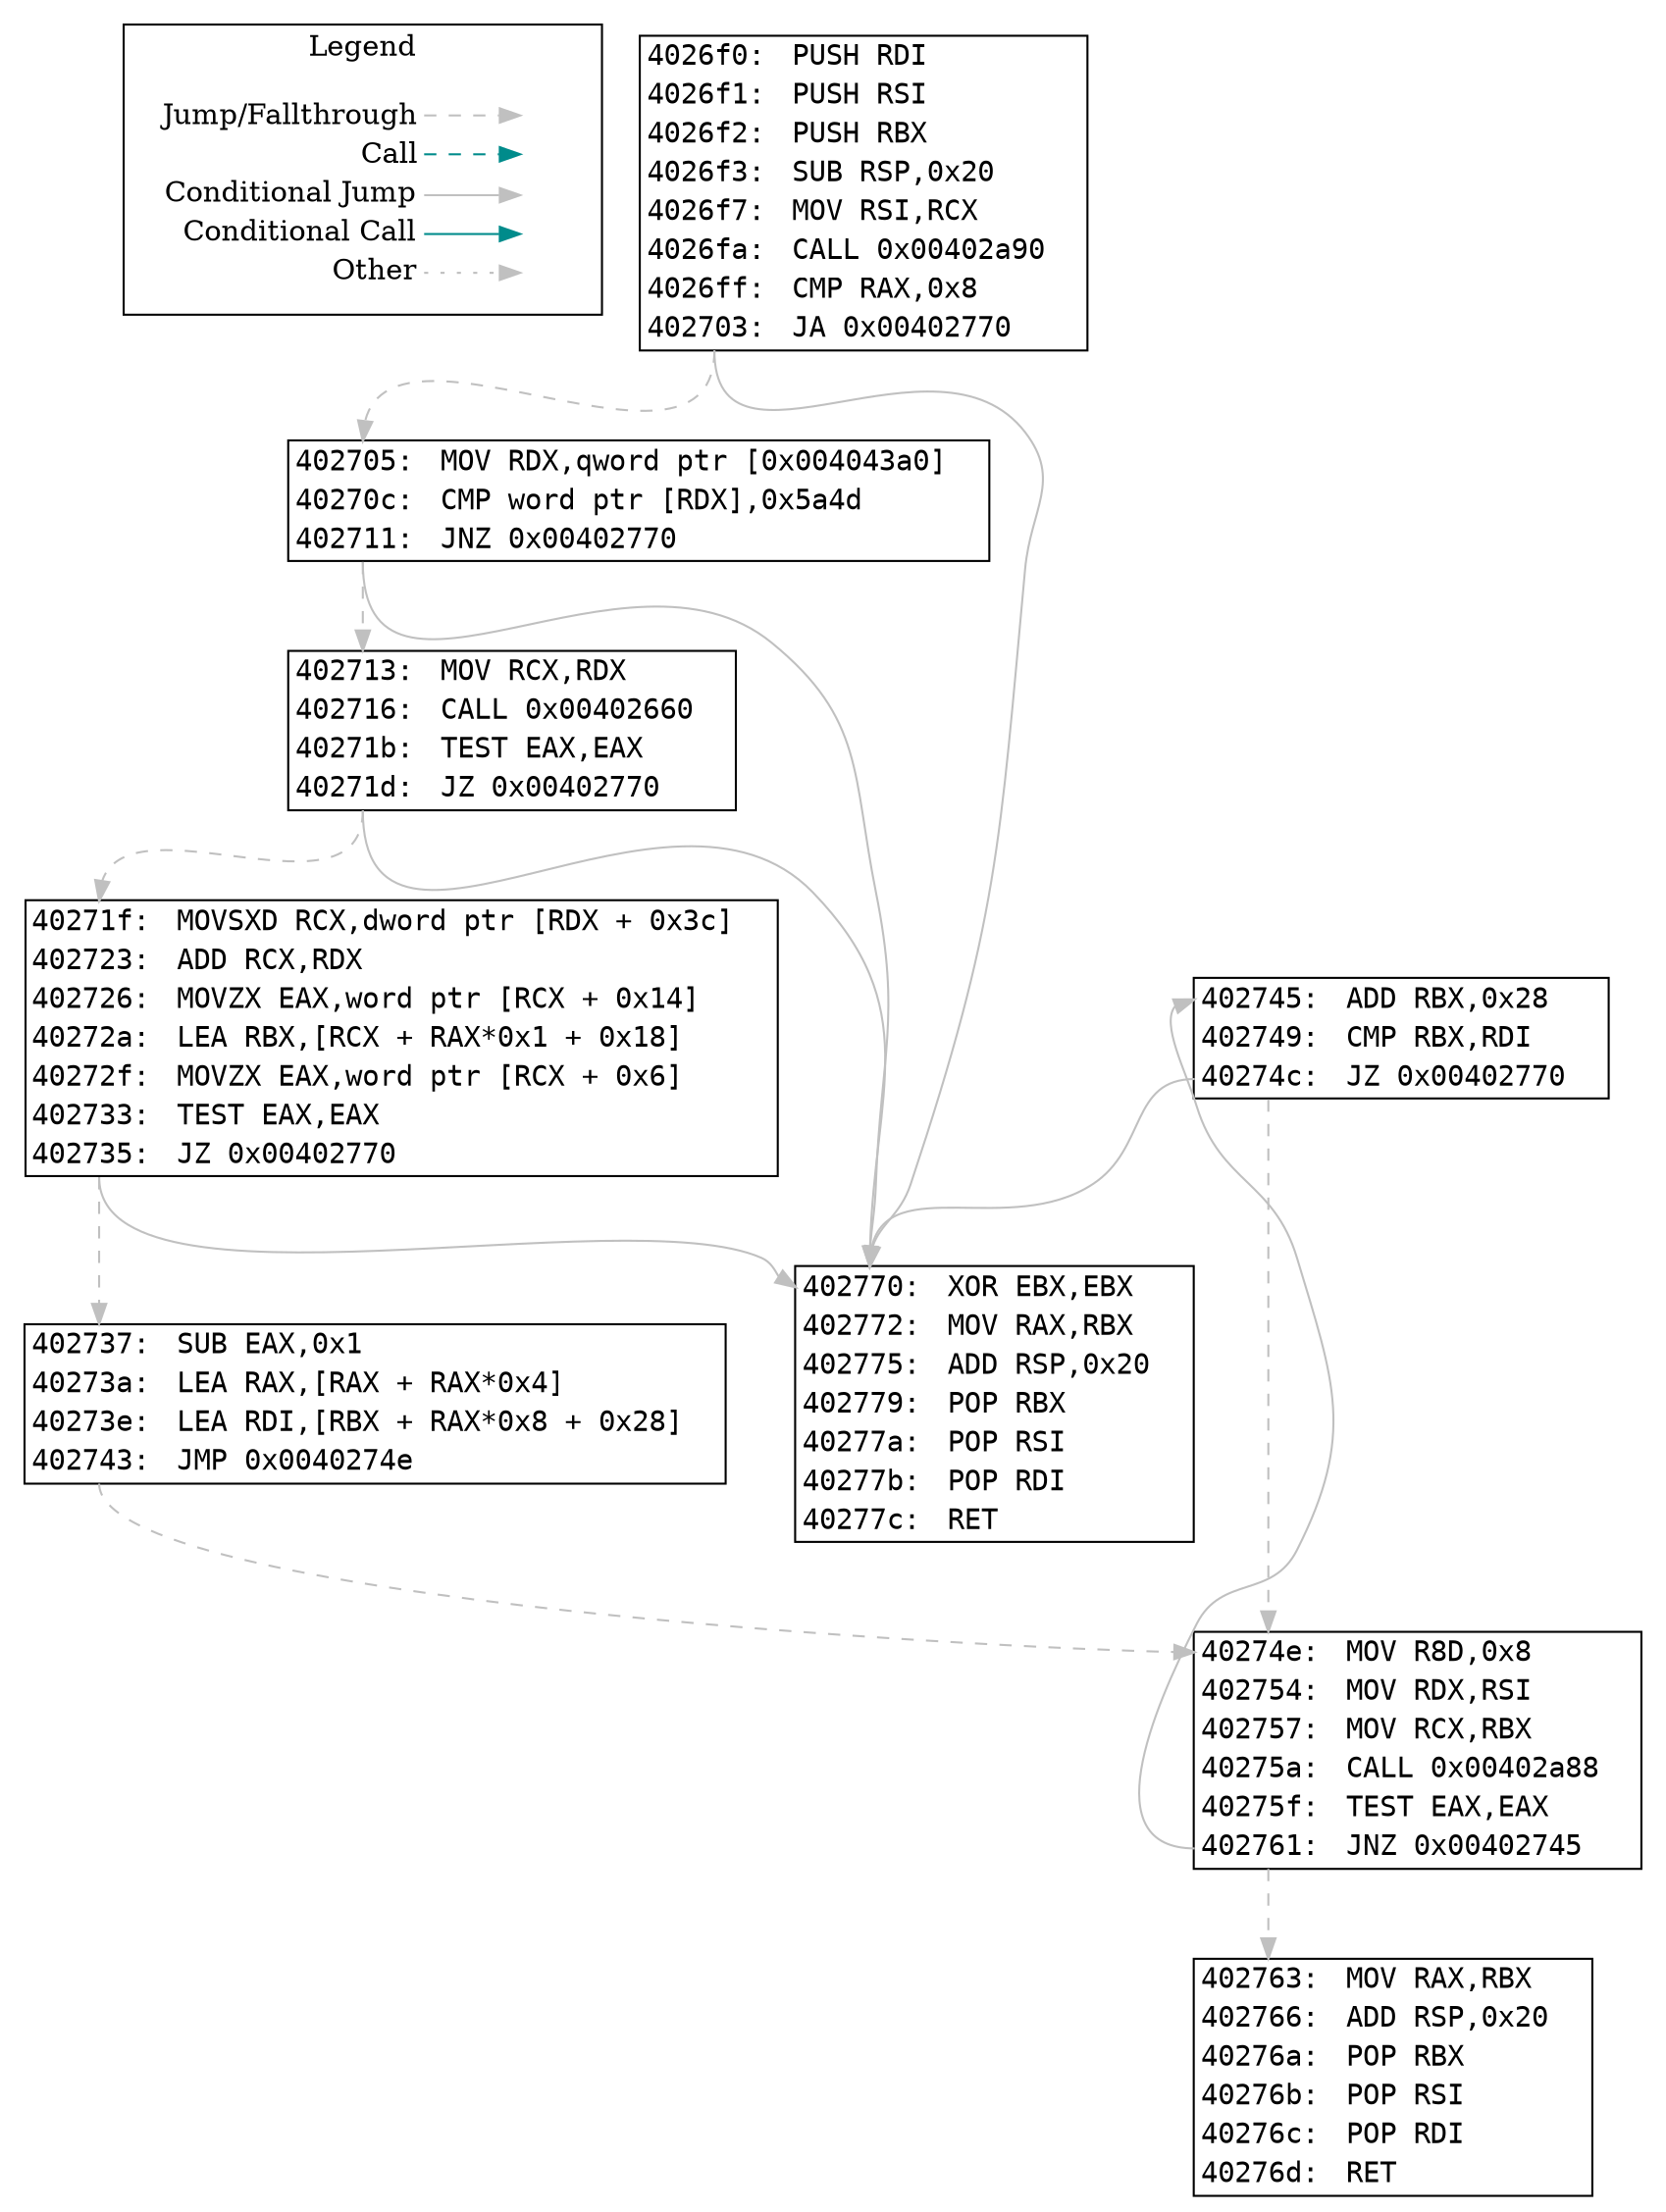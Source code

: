 digraph "func 0x4026f0" {
  newrank=true;
  // Flow Type Legend
  subgraph cluster_01 { 
    rank=same;
    node [shape=plaintext]
    label = "Legend";
    key [label=<<table border="0" cellpadding="2" cellspacing="0" cellborder="0">
                  <tr><td align="right" port="i1">Jump/Fallthrough</td></tr>
                  <tr><td align="right" port="i2">Call</td></tr>
                  <tr><td align="right" port="i3">Conditional Jump</td></tr>
                  <tr><td align="right" port="i4">Conditional Call</td></tr>
                  <tr><td align="right" port="i5">Other</td></tr>
               </table>>];
    key2 [label=<<table border="0" cellpadding="2" cellspacing="0" cellborder="0">
                   <tr><td port="i1">&nbsp;</td></tr>
                   <tr><td port="i2">&nbsp;</td></tr>
                   <tr><td port="i3">&nbsp;</td></tr>
                   <tr><td port="i4">&nbsp;</td></tr>
                   <tr><td port="i5">&nbsp;</td></tr>
                </table>>];
    key:i1:e -> key2:i1:w [color=gray style=dashed];
    key:i2:e -> key2:i2:w [color=cyan4 style=dashed];
    key:i3:e -> key2:i3:w [color=gray];
    key:i4:e -> key2:i4:w [color=cyan4];
    key:i5:e -> key2:i5:w [color=gray style=dotted];
  }
  bb_4026f0 [shape=plaintext label=<
    <TABLE BORDER="1" CELLBORDER="0" CELLSPACING="0">
      <TR>
        <TD PORT="insn_4026f0" ALIGN="RIGHT"><FONT FACE="monospace">4026f0: </FONT></TD>
        <TD ALIGN="LEFT"><FONT FACE="monospace">PUSH RDI</FONT></TD>
        <TD>&nbsp;&nbsp;&nbsp;</TD> // for spacing
      </TR>
      <TR>
        <TD PORT="insn_4026f1" ALIGN="RIGHT"><FONT FACE="monospace">4026f1: </FONT></TD>
        <TD ALIGN="LEFT"><FONT FACE="monospace">PUSH RSI</FONT></TD>
        <TD>&nbsp;&nbsp;&nbsp;</TD> // for spacing
      </TR>
      <TR>
        <TD PORT="insn_4026f2" ALIGN="RIGHT"><FONT FACE="monospace">4026f2: </FONT></TD>
        <TD ALIGN="LEFT"><FONT FACE="monospace">PUSH RBX</FONT></TD>
        <TD>&nbsp;&nbsp;&nbsp;</TD> // for spacing
      </TR>
      <TR>
        <TD PORT="insn_4026f3" ALIGN="RIGHT"><FONT FACE="monospace">4026f3: </FONT></TD>
        <TD ALIGN="LEFT"><FONT FACE="monospace">SUB RSP,0x20</FONT></TD>
        <TD>&nbsp;&nbsp;&nbsp;</TD> // for spacing
      </TR>
      <TR>
        <TD PORT="insn_4026f7" ALIGN="RIGHT"><FONT FACE="monospace">4026f7: </FONT></TD>
        <TD ALIGN="LEFT"><FONT FACE="monospace">MOV RSI,RCX</FONT></TD>
        <TD>&nbsp;&nbsp;&nbsp;</TD> // for spacing
      </TR>
      <TR>
        <TD PORT="insn_4026fa" ALIGN="RIGHT"><FONT FACE="monospace">4026fa: </FONT></TD>
        <TD ALIGN="LEFT"><FONT FACE="monospace">CALL 0x00402a90</FONT></TD>
        <TD>&nbsp;&nbsp;&nbsp;</TD> // for spacing
      </TR>
      <TR>
        <TD PORT="insn_4026ff" ALIGN="RIGHT"><FONT FACE="monospace">4026ff: </FONT></TD>
        <TD ALIGN="LEFT"><FONT FACE="monospace">CMP RAX,0x8</FONT></TD>
        <TD>&nbsp;&nbsp;&nbsp;</TD> // for spacing
      </TR>
      <TR>
        <TD PORT="insn_402703" ALIGN="RIGHT"><FONT FACE="monospace">402703: </FONT></TD>
        <TD ALIGN="LEFT"><FONT FACE="monospace">JA 0x00402770</FONT></TD>
        <TD>&nbsp;&nbsp;&nbsp;</TD> // for spacing
      </TR>
    </TABLE>>];
  bb_402705 [shape=plaintext label=<
    <TABLE BORDER="1" CELLBORDER="0" CELLSPACING="0">
      <TR>
        <TD PORT="insn_402705" ALIGN="RIGHT"><FONT FACE="monospace">402705: </FONT></TD>
        <TD ALIGN="LEFT"><FONT FACE="monospace">MOV RDX,qword ptr [0x004043a0]</FONT></TD>
        <TD>&nbsp;&nbsp;&nbsp;</TD> // for spacing
      </TR>
      <TR>
        <TD PORT="insn_40270c" ALIGN="RIGHT"><FONT FACE="monospace">40270c: </FONT></TD>
        <TD ALIGN="LEFT"><FONT FACE="monospace">CMP word ptr [RDX],0x5a4d</FONT></TD>
        <TD>&nbsp;&nbsp;&nbsp;</TD> // for spacing
      </TR>
      <TR>
        <TD PORT="insn_402711" ALIGN="RIGHT"><FONT FACE="monospace">402711: </FONT></TD>
        <TD ALIGN="LEFT"><FONT FACE="monospace">JNZ 0x00402770</FONT></TD>
        <TD>&nbsp;&nbsp;&nbsp;</TD> // for spacing
      </TR>
    </TABLE>>];
  bb_402713 [shape=plaintext label=<
    <TABLE BORDER="1" CELLBORDER="0" CELLSPACING="0">
      <TR>
        <TD PORT="insn_402713" ALIGN="RIGHT"><FONT FACE="monospace">402713: </FONT></TD>
        <TD ALIGN="LEFT"><FONT FACE="monospace">MOV RCX,RDX</FONT></TD>
        <TD>&nbsp;&nbsp;&nbsp;</TD> // for spacing
      </TR>
      <TR>
        <TD PORT="insn_402716" ALIGN="RIGHT"><FONT FACE="monospace">402716: </FONT></TD>
        <TD ALIGN="LEFT"><FONT FACE="monospace">CALL 0x00402660</FONT></TD>
        <TD>&nbsp;&nbsp;&nbsp;</TD> // for spacing
      </TR>
      <TR>
        <TD PORT="insn_40271b" ALIGN="RIGHT"><FONT FACE="monospace">40271b: </FONT></TD>
        <TD ALIGN="LEFT"><FONT FACE="monospace">TEST EAX,EAX</FONT></TD>
        <TD>&nbsp;&nbsp;&nbsp;</TD> // for spacing
      </TR>
      <TR>
        <TD PORT="insn_40271d" ALIGN="RIGHT"><FONT FACE="monospace">40271d: </FONT></TD>
        <TD ALIGN="LEFT"><FONT FACE="monospace">JZ 0x00402770</FONT></TD>
        <TD>&nbsp;&nbsp;&nbsp;</TD> // for spacing
      </TR>
    </TABLE>>];
  bb_40271f [shape=plaintext label=<
    <TABLE BORDER="1" CELLBORDER="0" CELLSPACING="0">
      <TR>
        <TD PORT="insn_40271f" ALIGN="RIGHT"><FONT FACE="monospace">40271f: </FONT></TD>
        <TD ALIGN="LEFT"><FONT FACE="monospace">MOVSXD RCX,dword ptr [RDX + 0x3c]</FONT></TD>
        <TD>&nbsp;&nbsp;&nbsp;</TD> // for spacing
      </TR>
      <TR>
        <TD PORT="insn_402723" ALIGN="RIGHT"><FONT FACE="monospace">402723: </FONT></TD>
        <TD ALIGN="LEFT"><FONT FACE="monospace">ADD RCX,RDX</FONT></TD>
        <TD>&nbsp;&nbsp;&nbsp;</TD> // for spacing
      </TR>
      <TR>
        <TD PORT="insn_402726" ALIGN="RIGHT"><FONT FACE="monospace">402726: </FONT></TD>
        <TD ALIGN="LEFT"><FONT FACE="monospace">MOVZX EAX,word ptr [RCX + 0x14]</FONT></TD>
        <TD>&nbsp;&nbsp;&nbsp;</TD> // for spacing
      </TR>
      <TR>
        <TD PORT="insn_40272a" ALIGN="RIGHT"><FONT FACE="monospace">40272a: </FONT></TD>
        <TD ALIGN="LEFT"><FONT FACE="monospace">LEA RBX,[RCX + RAX*0x1 + 0x18]</FONT></TD>
        <TD>&nbsp;&nbsp;&nbsp;</TD> // for spacing
      </TR>
      <TR>
        <TD PORT="insn_40272f" ALIGN="RIGHT"><FONT FACE="monospace">40272f: </FONT></TD>
        <TD ALIGN="LEFT"><FONT FACE="monospace">MOVZX EAX,word ptr [RCX + 0x6]</FONT></TD>
        <TD>&nbsp;&nbsp;&nbsp;</TD> // for spacing
      </TR>
      <TR>
        <TD PORT="insn_402733" ALIGN="RIGHT"><FONT FACE="monospace">402733: </FONT></TD>
        <TD ALIGN="LEFT"><FONT FACE="monospace">TEST EAX,EAX</FONT></TD>
        <TD>&nbsp;&nbsp;&nbsp;</TD> // for spacing
      </TR>
      <TR>
        <TD PORT="insn_402735" ALIGN="RIGHT"><FONT FACE="monospace">402735: </FONT></TD>
        <TD ALIGN="LEFT"><FONT FACE="monospace">JZ 0x00402770</FONT></TD>
        <TD>&nbsp;&nbsp;&nbsp;</TD> // for spacing
      </TR>
    </TABLE>>];
  bb_402737 [shape=plaintext label=<
    <TABLE BORDER="1" CELLBORDER="0" CELLSPACING="0">
      <TR>
        <TD PORT="insn_402737" ALIGN="RIGHT"><FONT FACE="monospace">402737: </FONT></TD>
        <TD ALIGN="LEFT"><FONT FACE="monospace">SUB EAX,0x1</FONT></TD>
        <TD>&nbsp;&nbsp;&nbsp;</TD> // for spacing
      </TR>
      <TR>
        <TD PORT="insn_40273a" ALIGN="RIGHT"><FONT FACE="monospace">40273a: </FONT></TD>
        <TD ALIGN="LEFT"><FONT FACE="monospace">LEA RAX,[RAX + RAX*0x4]</FONT></TD>
        <TD>&nbsp;&nbsp;&nbsp;</TD> // for spacing
      </TR>
      <TR>
        <TD PORT="insn_40273e" ALIGN="RIGHT"><FONT FACE="monospace">40273e: </FONT></TD>
        <TD ALIGN="LEFT"><FONT FACE="monospace">LEA RDI,[RBX + RAX*0x8 + 0x28]</FONT></TD>
        <TD>&nbsp;&nbsp;&nbsp;</TD> // for spacing
      </TR>
      <TR>
        <TD PORT="insn_402743" ALIGN="RIGHT"><FONT FACE="monospace">402743: </FONT></TD>
        <TD ALIGN="LEFT"><FONT FACE="monospace">JMP 0x0040274e</FONT></TD>
        <TD>&nbsp;&nbsp;&nbsp;</TD> // for spacing
      </TR>
    </TABLE>>];
  bb_402745 [shape=plaintext label=<
    <TABLE BORDER="1" CELLBORDER="0" CELLSPACING="0">
      <TR>
        <TD PORT="insn_402745" ALIGN="RIGHT"><FONT FACE="monospace">402745: </FONT></TD>
        <TD ALIGN="LEFT"><FONT FACE="monospace">ADD RBX,0x28</FONT></TD>
        <TD>&nbsp;&nbsp;&nbsp;</TD> // for spacing
      </TR>
      <TR>
        <TD PORT="insn_402749" ALIGN="RIGHT"><FONT FACE="monospace">402749: </FONT></TD>
        <TD ALIGN="LEFT"><FONT FACE="monospace">CMP RBX,RDI</FONT></TD>
        <TD>&nbsp;&nbsp;&nbsp;</TD> // for spacing
      </TR>
      <TR>
        <TD PORT="insn_40274c" ALIGN="RIGHT"><FONT FACE="monospace">40274c: </FONT></TD>
        <TD ALIGN="LEFT"><FONT FACE="monospace">JZ 0x00402770</FONT></TD>
        <TD>&nbsp;&nbsp;&nbsp;</TD> // for spacing
      </TR>
    </TABLE>>];
  bb_40274e [shape=plaintext label=<
    <TABLE BORDER="1" CELLBORDER="0" CELLSPACING="0">
      <TR>
        <TD PORT="insn_40274e" ALIGN="RIGHT"><FONT FACE="monospace">40274e: </FONT></TD>
        <TD ALIGN="LEFT"><FONT FACE="monospace">MOV R8D,0x8</FONT></TD>
        <TD>&nbsp;&nbsp;&nbsp;</TD> // for spacing
      </TR>
      <TR>
        <TD PORT="insn_402754" ALIGN="RIGHT"><FONT FACE="monospace">402754: </FONT></TD>
        <TD ALIGN="LEFT"><FONT FACE="monospace">MOV RDX,RSI</FONT></TD>
        <TD>&nbsp;&nbsp;&nbsp;</TD> // for spacing
      </TR>
      <TR>
        <TD PORT="insn_402757" ALIGN="RIGHT"><FONT FACE="monospace">402757: </FONT></TD>
        <TD ALIGN="LEFT"><FONT FACE="monospace">MOV RCX,RBX</FONT></TD>
        <TD>&nbsp;&nbsp;&nbsp;</TD> // for spacing
      </TR>
      <TR>
        <TD PORT="insn_40275a" ALIGN="RIGHT"><FONT FACE="monospace">40275a: </FONT></TD>
        <TD ALIGN="LEFT"><FONT FACE="monospace">CALL 0x00402a88</FONT></TD>
        <TD>&nbsp;&nbsp;&nbsp;</TD> // for spacing
      </TR>
      <TR>
        <TD PORT="insn_40275f" ALIGN="RIGHT"><FONT FACE="monospace">40275f: </FONT></TD>
        <TD ALIGN="LEFT"><FONT FACE="monospace">TEST EAX,EAX</FONT></TD>
        <TD>&nbsp;&nbsp;&nbsp;</TD> // for spacing
      </TR>
      <TR>
        <TD PORT="insn_402761" ALIGN="RIGHT"><FONT FACE="monospace">402761: </FONT></TD>
        <TD ALIGN="LEFT"><FONT FACE="monospace">JNZ 0x00402745</FONT></TD>
        <TD>&nbsp;&nbsp;&nbsp;</TD> // for spacing
      </TR>
    </TABLE>>];
  bb_402763 [shape=plaintext label=<
    <TABLE BORDER="1" CELLBORDER="0" CELLSPACING="0">
      <TR>
        <TD PORT="insn_402763" ALIGN="RIGHT"><FONT FACE="monospace">402763: </FONT></TD>
        <TD ALIGN="LEFT"><FONT FACE="monospace">MOV RAX,RBX</FONT></TD>
        <TD>&nbsp;&nbsp;&nbsp;</TD> // for spacing
      </TR>
      <TR>
        <TD PORT="insn_402766" ALIGN="RIGHT"><FONT FACE="monospace">402766: </FONT></TD>
        <TD ALIGN="LEFT"><FONT FACE="monospace">ADD RSP,0x20</FONT></TD>
        <TD>&nbsp;&nbsp;&nbsp;</TD> // for spacing
      </TR>
      <TR>
        <TD PORT="insn_40276a" ALIGN="RIGHT"><FONT FACE="monospace">40276a: </FONT></TD>
        <TD ALIGN="LEFT"><FONT FACE="monospace">POP RBX</FONT></TD>
        <TD>&nbsp;&nbsp;&nbsp;</TD> // for spacing
      </TR>
      <TR>
        <TD PORT="insn_40276b" ALIGN="RIGHT"><FONT FACE="monospace">40276b: </FONT></TD>
        <TD ALIGN="LEFT"><FONT FACE="monospace">POP RSI</FONT></TD>
        <TD>&nbsp;&nbsp;&nbsp;</TD> // for spacing
      </TR>
      <TR>
        <TD PORT="insn_40276c" ALIGN="RIGHT"><FONT FACE="monospace">40276c: </FONT></TD>
        <TD ALIGN="LEFT"><FONT FACE="monospace">POP RDI</FONT></TD>
        <TD>&nbsp;&nbsp;&nbsp;</TD> // for spacing
      </TR>
      <TR>
        <TD PORT="insn_40276d" ALIGN="RIGHT"><FONT FACE="monospace">40276d: </FONT></TD>
        <TD ALIGN="LEFT"><FONT FACE="monospace">RET</FONT></TD>
        <TD>&nbsp;&nbsp;&nbsp;</TD> // for spacing
      </TR>
    </TABLE>>];
  bb_402770 [shape=plaintext label=<
    <TABLE BORDER="1" CELLBORDER="0" CELLSPACING="0">
      <TR>
        <TD PORT="insn_402770" ALIGN="RIGHT"><FONT FACE="monospace">402770: </FONT></TD>
        <TD ALIGN="LEFT"><FONT FACE="monospace">XOR EBX,EBX</FONT></TD>
        <TD>&nbsp;&nbsp;&nbsp;</TD> // for spacing
      </TR>
      <TR>
        <TD PORT="insn_402772" ALIGN="RIGHT"><FONT FACE="monospace">402772: </FONT></TD>
        <TD ALIGN="LEFT"><FONT FACE="monospace">MOV RAX,RBX</FONT></TD>
        <TD>&nbsp;&nbsp;&nbsp;</TD> // for spacing
      </TR>
      <TR>
        <TD PORT="insn_402775" ALIGN="RIGHT"><FONT FACE="monospace">402775: </FONT></TD>
        <TD ALIGN="LEFT"><FONT FACE="monospace">ADD RSP,0x20</FONT></TD>
        <TD>&nbsp;&nbsp;&nbsp;</TD> // for spacing
      </TR>
      <TR>
        <TD PORT="insn_402779" ALIGN="RIGHT"><FONT FACE="monospace">402779: </FONT></TD>
        <TD ALIGN="LEFT"><FONT FACE="monospace">POP RBX</FONT></TD>
        <TD>&nbsp;&nbsp;&nbsp;</TD> // for spacing
      </TR>
      <TR>
        <TD PORT="insn_40277a" ALIGN="RIGHT"><FONT FACE="monospace">40277a: </FONT></TD>
        <TD ALIGN="LEFT"><FONT FACE="monospace">POP RSI</FONT></TD>
        <TD>&nbsp;&nbsp;&nbsp;</TD> // for spacing
      </TR>
      <TR>
        <TD PORT="insn_40277b" ALIGN="RIGHT"><FONT FACE="monospace">40277b: </FONT></TD>
        <TD ALIGN="LEFT"><FONT FACE="monospace">POP RDI</FONT></TD>
        <TD>&nbsp;&nbsp;&nbsp;</TD> // for spacing
      </TR>
      <TR>
        <TD PORT="insn_40277c" ALIGN="RIGHT"><FONT FACE="monospace">40277c: </FONT></TD>
        <TD ALIGN="LEFT"><FONT FACE="monospace">RET</FONT></TD>
        <TD>&nbsp;&nbsp;&nbsp;</TD> // for spacing
      </TR>
    </TABLE>>];
  bb_40271f:insn_402735 -> bb_402770:insn_402770 [color=gray style=solid tooltip="CONDITIONAL_JUMP"];
  bb_40271f:insn_402735 -> bb_402737:insn_402737 [color=gray style=dashed tooltip="FALL_THROUGH"];
  bb_402737:insn_402743 -> bb_40274e:insn_40274e [color=gray style=dashed tooltip="UNCONDITIONAL_JUMP"];
  bb_402713:insn_40271d -> bb_402770:insn_402770 [color=gray style=solid tooltip="CONDITIONAL_JUMP"];
  bb_402713:insn_40271d -> bb_40271f:insn_40271f [color=gray style=dashed tooltip="FALL_THROUGH"];
  bb_4026f0:insn_402703 -> bb_402770:insn_402770 [color=gray style=solid tooltip="CONDITIONAL_JUMP"];
  bb_4026f0:insn_402703 -> bb_402705:insn_402705 [color=gray style=dashed tooltip="FALL_THROUGH"];
  bb_40274e:insn_402761 -> bb_402745:insn_402745 [color=gray style=solid tooltip="CONDITIONAL_JUMP"];
  bb_40274e:insn_402761 -> bb_402763:insn_402763 [color=gray style=dashed tooltip="FALL_THROUGH"];
  bb_402705:insn_402711 -> bb_402770:insn_402770 [color=gray style=solid tooltip="CONDITIONAL_JUMP"];
  bb_402705:insn_402711 -> bb_402713:insn_402713 [color=gray style=dashed tooltip="FALL_THROUGH"];
  bb_402745:insn_40274c -> bb_402770:insn_402770 [color=gray style=solid tooltip="CONDITIONAL_JUMP"];
  bb_402745:insn_40274c -> bb_40274e:insn_40274e [color=gray style=dashed tooltip="FALL_THROUGH"];
}
